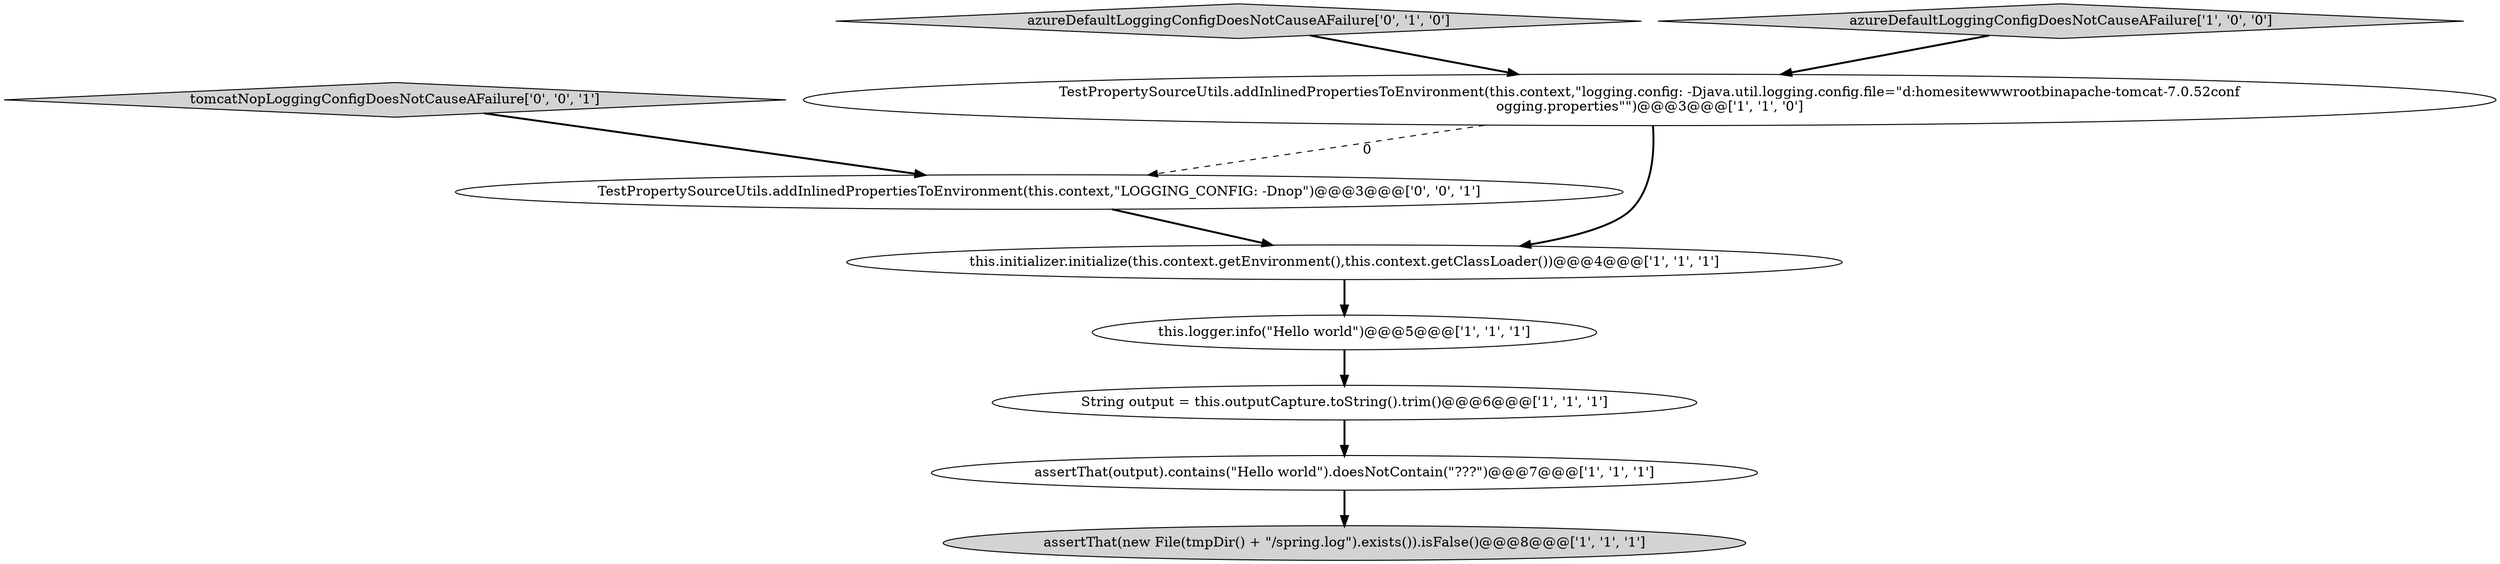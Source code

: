 digraph {
6 [style = filled, label = "assertThat(output).contains(\"Hello world\").doesNotContain(\"???\")@@@7@@@['1', '1', '1']", fillcolor = white, shape = ellipse image = "AAA0AAABBB1BBB"];
2 [style = filled, label = "TestPropertySourceUtils.addInlinedPropertiesToEnvironment(this.context,\"logging.config: -Djava.util.logging.config.file=\"d:\home\site\wwwroot\bin\apache-tomcat-7.0.52\conf\logging.properties\"\")@@@3@@@['1', '1', '0']", fillcolor = white, shape = ellipse image = "AAA0AAABBB1BBB"];
9 [style = filled, label = "tomcatNopLoggingConfigDoesNotCauseAFailure['0', '0', '1']", fillcolor = lightgray, shape = diamond image = "AAA0AAABBB3BBB"];
4 [style = filled, label = "this.logger.info(\"Hello world\")@@@5@@@['1', '1', '1']", fillcolor = white, shape = ellipse image = "AAA0AAABBB1BBB"];
7 [style = filled, label = "azureDefaultLoggingConfigDoesNotCauseAFailure['0', '1', '0']", fillcolor = lightgray, shape = diamond image = "AAA0AAABBB2BBB"];
1 [style = filled, label = "this.initializer.initialize(this.context.getEnvironment(),this.context.getClassLoader())@@@4@@@['1', '1', '1']", fillcolor = white, shape = ellipse image = "AAA0AAABBB1BBB"];
0 [style = filled, label = "assertThat(new File(tmpDir() + \"/spring.log\").exists()).isFalse()@@@8@@@['1', '1', '1']", fillcolor = lightgray, shape = ellipse image = "AAA0AAABBB1BBB"];
5 [style = filled, label = "azureDefaultLoggingConfigDoesNotCauseAFailure['1', '0', '0']", fillcolor = lightgray, shape = diamond image = "AAA0AAABBB1BBB"];
8 [style = filled, label = "TestPropertySourceUtils.addInlinedPropertiesToEnvironment(this.context,\"LOGGING_CONFIG: -Dnop\")@@@3@@@['0', '0', '1']", fillcolor = white, shape = ellipse image = "AAA0AAABBB3BBB"];
3 [style = filled, label = "String output = this.outputCapture.toString().trim()@@@6@@@['1', '1', '1']", fillcolor = white, shape = ellipse image = "AAA0AAABBB1BBB"];
8->1 [style = bold, label=""];
4->3 [style = bold, label=""];
3->6 [style = bold, label=""];
1->4 [style = bold, label=""];
5->2 [style = bold, label=""];
6->0 [style = bold, label=""];
9->8 [style = bold, label=""];
2->8 [style = dashed, label="0"];
7->2 [style = bold, label=""];
2->1 [style = bold, label=""];
}
